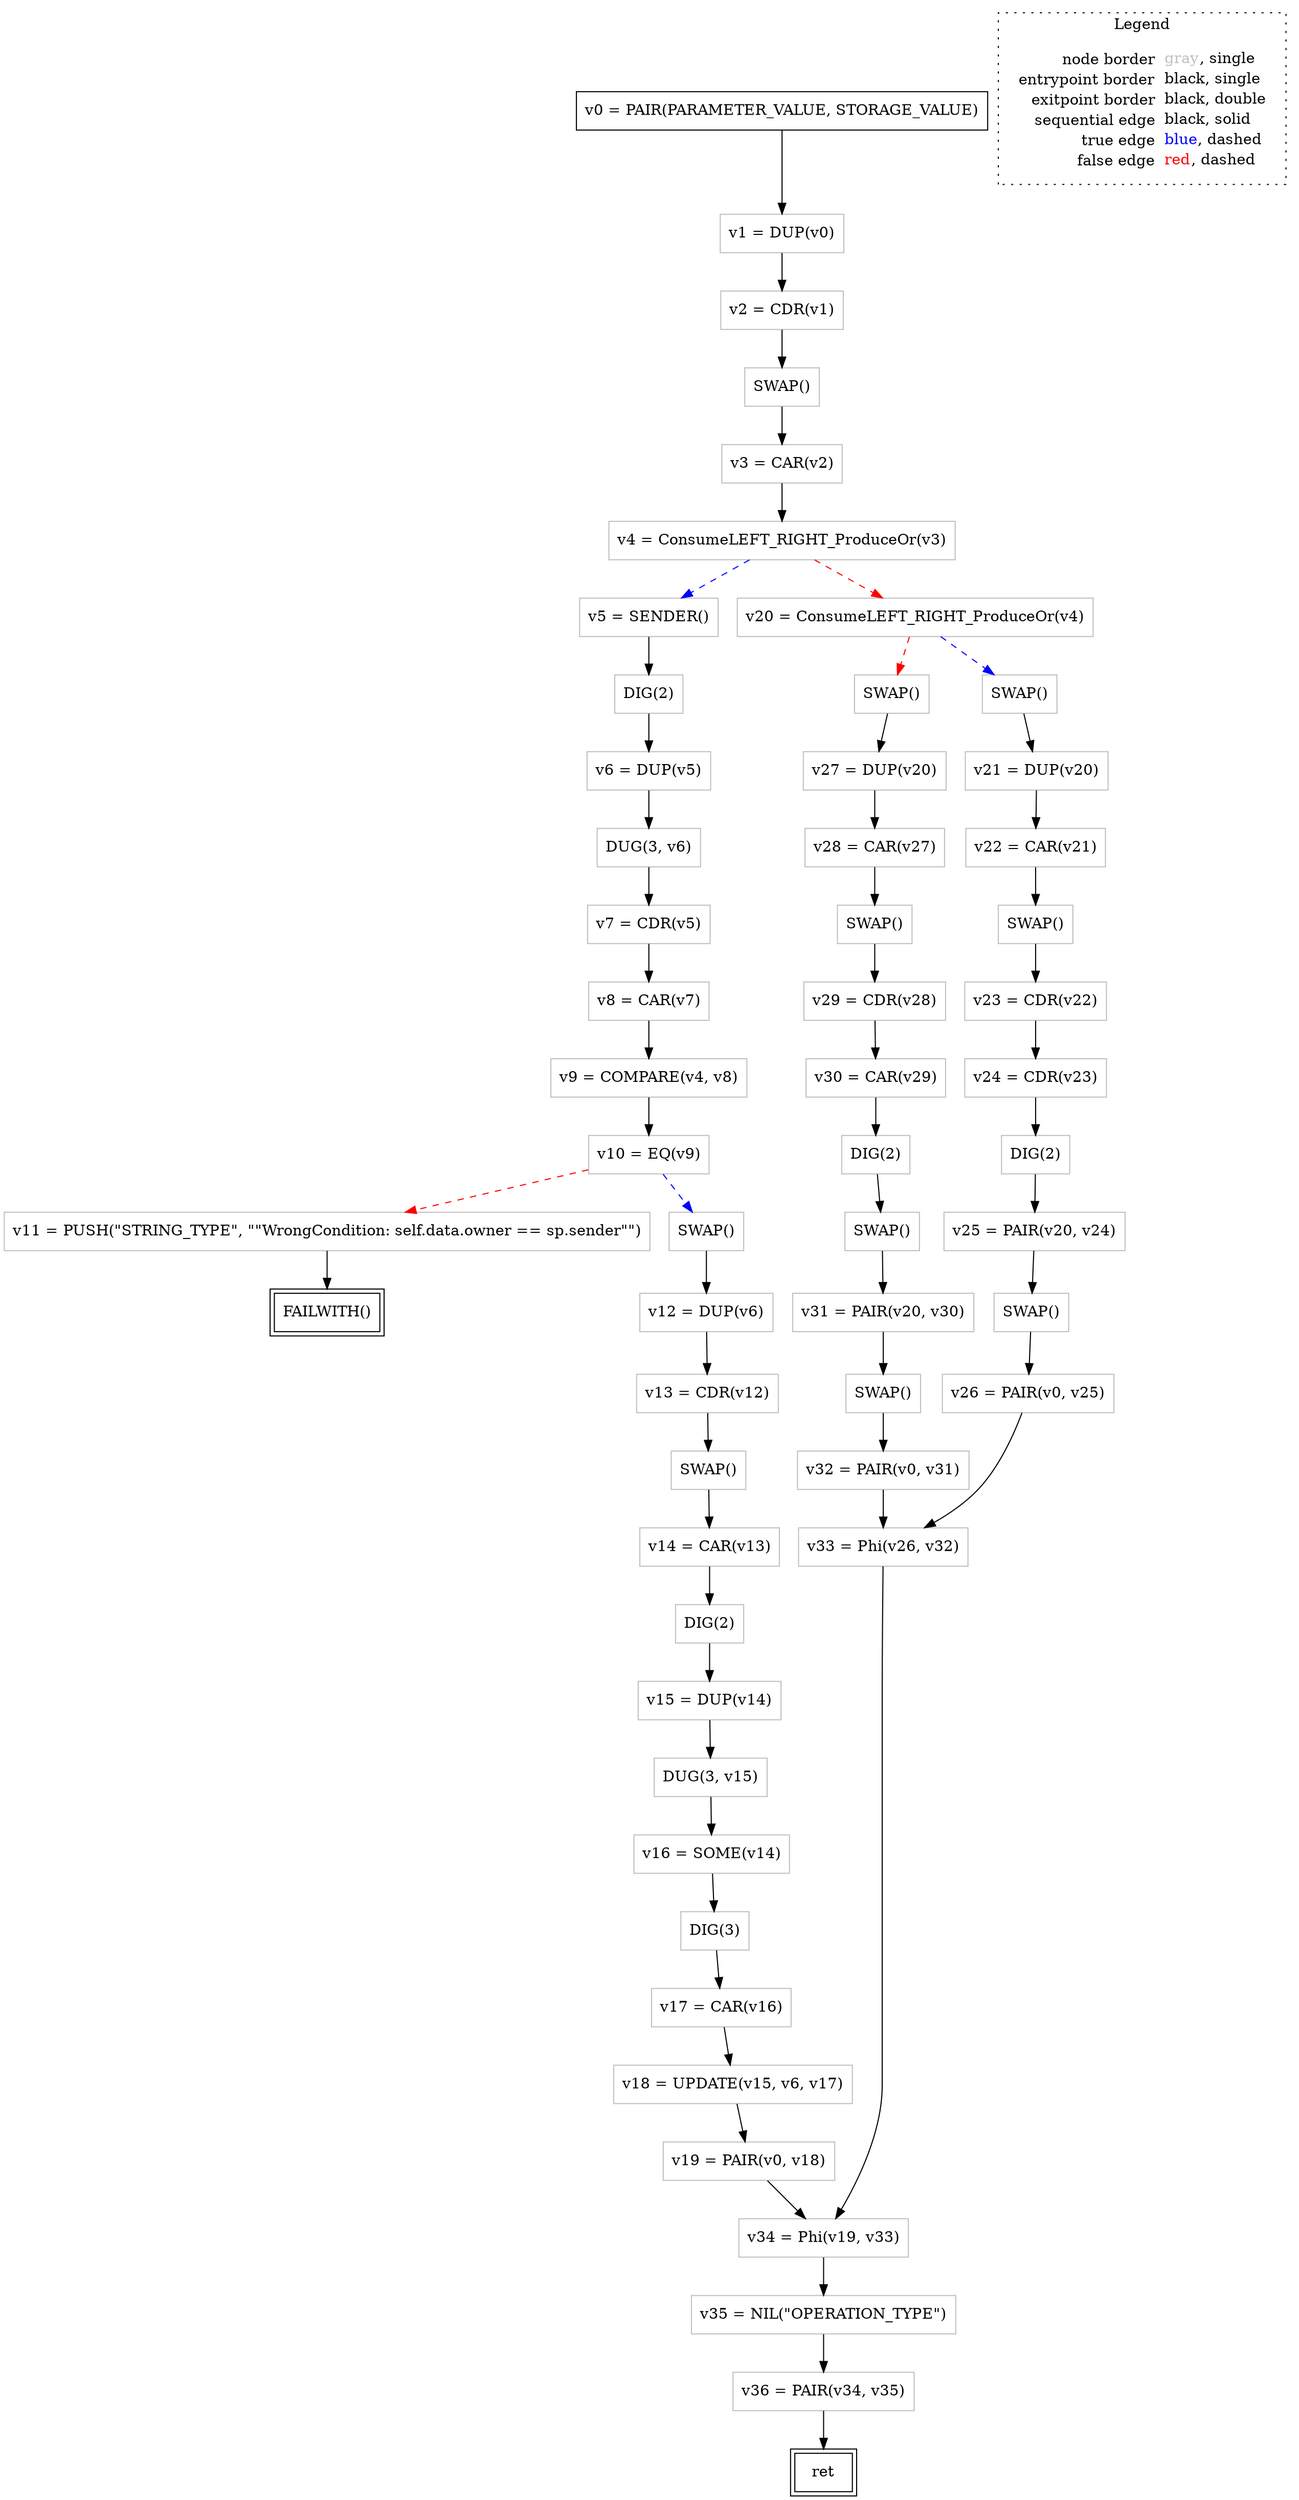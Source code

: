 digraph {
	"node0" [shape="rect",color="black",label=<v0 = PAIR(PARAMETER_VALUE, STORAGE_VALUE)>];
	"node1" [shape="rect",color="gray",label=<SWAP()>];
	"node2" [shape="rect",color="gray",label=<v24 = CDR(v23)>];
	"node3" [shape="rect",color="gray",label=<v25 = PAIR(v20, v24)>];
	"node4" [shape="rect",color="gray",label=<DIG(2)>];
	"node5" [shape="rect",color="gray",label=<v29 = CDR(v28)>];
	"node6" [shape="rect",color="gray",label=<SWAP()>];
	"node7" [shape="rect",color="gray",label=<v23 = CDR(v22)>];
	"node8" [shape="rect",color="gray",label=<DIG(2)>];
	"node9" [shape="rect",color="gray",label=<v15 = DUP(v14)>];
	"node10" [shape="rect",color="gray",label=<DUG(3, v15)>];
	"node11" [shape="rect",color="gray",label=<v11 = PUSH(&quot;STRING_TYPE&quot;, &quot;&quot;WrongCondition: self.data.owner == sp.sender&quot;&quot;)>];
	"node12" [shape="rect",color="gray",label=<SWAP()>];
	"node13" [shape="rect",color="gray",label=<SWAP()>];
	"node14" [shape="rect",color="gray",label=<v10 = EQ(v9)>];
	"node15" [shape="rect",color="gray",label=<DUG(3, v6)>];
	"node16" [shape="rect",color="gray",label=<v6 = DUP(v5)>];
	"node17" [shape="rect",color="black",peripheries="2",label=<ret>];
	"node18" [shape="rect",color="gray",label=<v9 = COMPARE(v4, v8)>];
	"node19" [shape="rect",color="gray",label=<v27 = DUP(v20)>];
	"node20" [shape="rect",color="gray",label=<SWAP()>];
	"node21" [shape="rect",color="gray",label=<DIG(2)>];
	"node22" [shape="rect",color="gray",label=<v8 = CAR(v7)>];
	"node23" [shape="rect",color="gray",label=<SWAP()>];
	"node24" [shape="rect",color="gray",label=<v5 = SENDER()>];
	"node25" [shape="rect",color="gray",label=<v31 = PAIR(v20, v30)>];
	"node26" [shape="rect",color="gray",label=<SWAP()>];
	"node27" [shape="rect",color="gray",label=<v34 = Phi(v19, v33)>];
	"node28" [shape="rect",color="gray",label=<v7 = CDR(v5)>];
	"node29" [shape="rect",color="gray",label=<v4 = ConsumeLEFT_RIGHT_ProduceOr(v3)>];
	"node30" [shape="rect",color="gray",label=<v16 = SOME(v14)>];
	"node31" [shape="rect",color="gray",label=<v13 = CDR(v12)>];
	"node32" [shape="rect",color="gray",label=<v28 = CAR(v27)>];
	"node33" [shape="rect",color="black",peripheries="2",label=<FAILWITH()>];
	"node34" [shape="rect",color="gray",label=<v3 = CAR(v2)>];
	"node35" [shape="rect",color="gray",label=<v14 = CAR(v13)>];
	"node36" [shape="rect",color="gray",label=<v26 = PAIR(v0, v25)>];
	"node37" [shape="rect",color="gray",label=<v32 = PAIR(v0, v31)>];
	"node38" [shape="rect",color="gray",label=<v22 = CAR(v21)>];
	"node39" [shape="rect",color="gray",label=<DIG(3)>];
	"node40" [shape="rect",color="gray",label=<DIG(2)>];
	"node41" [shape="rect",color="gray",label=<v21 = DUP(v20)>];
	"node42" [shape="rect",color="gray",label=<v33 = Phi(v26, v32)>];
	"node43" [shape="rect",color="gray",label=<v17 = CAR(v16)>];
	"node44" [shape="rect",color="gray",label=<v19 = PAIR(v0, v18)>];
	"node45" [shape="rect",color="gray",label=<SWAP()>];
	"node46" [shape="rect",color="gray",label=<SWAP()>];
	"node47" [shape="rect",color="gray",label=<SWAP()>];
	"node48" [shape="rect",color="gray",label=<v36 = PAIR(v34, v35)>];
	"node49" [shape="rect",color="gray",label=<v2 = CDR(v1)>];
	"node50" [shape="rect",color="gray",label=<v35 = NIL(&quot;OPERATION_TYPE&quot;)>];
	"node51" [shape="rect",color="gray",label=<v30 = CAR(v29)>];
	"node52" [shape="rect",color="gray",label=<v12 = DUP(v6)>];
	"node53" [shape="rect",color="gray",label=<v1 = DUP(v0)>];
	"node54" [shape="rect",color="gray",label=<v18 = UPDATE(v15, v6, v17)>];
	"node55" [shape="rect",color="gray",label=<v20 = ConsumeLEFT_RIGHT_ProduceOr(v4)>];
	"node1" -> "node36" [color="black"];
	"node2" -> "node21" [color="black"];
	"node3" -> "node1" [color="black"];
	"node4" -> "node13" [color="black"];
	"node5" -> "node51" [color="black"];
	"node6" -> "node19" [color="black"];
	"node7" -> "node2" [color="black"];
	"node8" -> "node9" [color="black"];
	"node9" -> "node10" [color="black"];
	"node10" -> "node30" [color="black"];
	"node11" -> "node33" [color="black"];
	"node12" -> "node52" [color="black"];
	"node13" -> "node25" [color="black"];
	"node14" -> "node11" [color="red",style="dashed"];
	"node14" -> "node12" [color="blue",style="dashed"];
	"node15" -> "node28" [color="black"];
	"node0" -> "node53" [color="black"];
	"node16" -> "node15" [color="black"];
	"node18" -> "node14" [color="black"];
	"node19" -> "node32" [color="black"];
	"node20" -> "node35" [color="black"];
	"node21" -> "node3" [color="black"];
	"node22" -> "node18" [color="black"];
	"node23" -> "node41" [color="black"];
	"node24" -> "node40" [color="black"];
	"node25" -> "node47" [color="black"];
	"node26" -> "node34" [color="black"];
	"node27" -> "node50" [color="black"];
	"node28" -> "node22" [color="black"];
	"node29" -> "node24" [color="blue",style="dashed"];
	"node29" -> "node55" [color="red",style="dashed"];
	"node30" -> "node39" [color="black"];
	"node31" -> "node20" [color="black"];
	"node32" -> "node46" [color="black"];
	"node34" -> "node29" [color="black"];
	"node35" -> "node8" [color="black"];
	"node36" -> "node42" [color="black"];
	"node37" -> "node42" [color="black"];
	"node38" -> "node45" [color="black"];
	"node39" -> "node43" [color="black"];
	"node40" -> "node16" [color="black"];
	"node41" -> "node38" [color="black"];
	"node42" -> "node27" [color="black"];
	"node43" -> "node54" [color="black"];
	"node44" -> "node27" [color="black"];
	"node45" -> "node7" [color="black"];
	"node46" -> "node5" [color="black"];
	"node47" -> "node37" [color="black"];
	"node48" -> "node17" [color="black"];
	"node49" -> "node26" [color="black"];
	"node50" -> "node48" [color="black"];
	"node51" -> "node4" [color="black"];
	"node52" -> "node31" [color="black"];
	"node53" -> "node49" [color="black"];
	"node54" -> "node44" [color="black"];
	"node55" -> "node23" [color="blue",style="dashed"];
	"node55" -> "node6" [color="red",style="dashed"];
subgraph cluster_legend {
	label="Legend";
	style=dotted;
	node [shape=plaintext];
	"legend" [label=<<table border="0" cellpadding="2" cellspacing="0" cellborder="0"><tr><td align="right">node border&nbsp;</td><td align="left"><font color="gray">gray</font>, single</td></tr><tr><td align="right">entrypoint border&nbsp;</td><td align="left"><font color="black">black</font>, single</td></tr><tr><td align="right">exitpoint border&nbsp;</td><td align="left"><font color="black">black</font>, double</td></tr><tr><td align="right">sequential edge&nbsp;</td><td align="left"><font color="black">black</font>, solid</td></tr><tr><td align="right">true edge&nbsp;</td><td align="left"><font color="blue">blue</font>, dashed</td></tr><tr><td align="right">false edge&nbsp;</td><td align="left"><font color="red">red</font>, dashed</td></tr></table>>];
}

}
